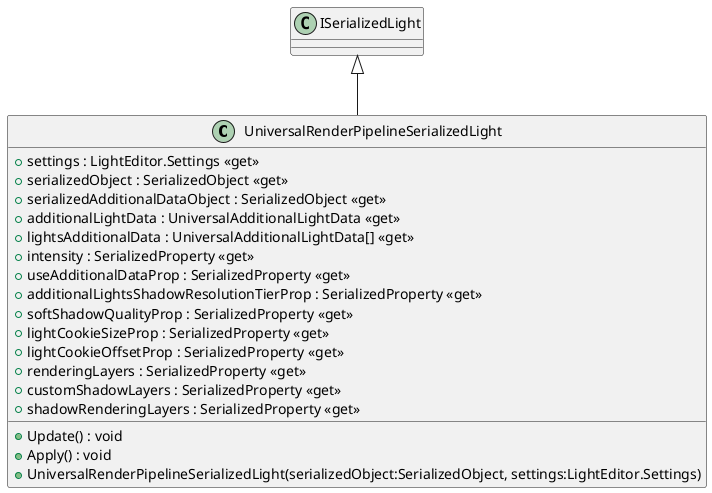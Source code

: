 @startuml
class UniversalRenderPipelineSerializedLight {
    + settings : LightEditor.Settings <<get>>
    + serializedObject : SerializedObject <<get>>
    + serializedAdditionalDataObject : SerializedObject <<get>>
    + additionalLightData : UniversalAdditionalLightData <<get>>
    + lightsAdditionalData : UniversalAdditionalLightData[] <<get>>
    + intensity : SerializedProperty <<get>>
    + useAdditionalDataProp : SerializedProperty <<get>>
    + additionalLightsShadowResolutionTierProp : SerializedProperty <<get>>
    + softShadowQualityProp : SerializedProperty <<get>>
    + lightCookieSizeProp : SerializedProperty <<get>>
    + lightCookieOffsetProp : SerializedProperty <<get>>
    + renderingLayers : SerializedProperty <<get>>
    + customShadowLayers : SerializedProperty <<get>>
    + shadowRenderingLayers : SerializedProperty <<get>>
    + Update() : void
    + Apply() : void
    + UniversalRenderPipelineSerializedLight(serializedObject:SerializedObject, settings:LightEditor.Settings)
}
ISerializedLight <|-- UniversalRenderPipelineSerializedLight
@enduml
